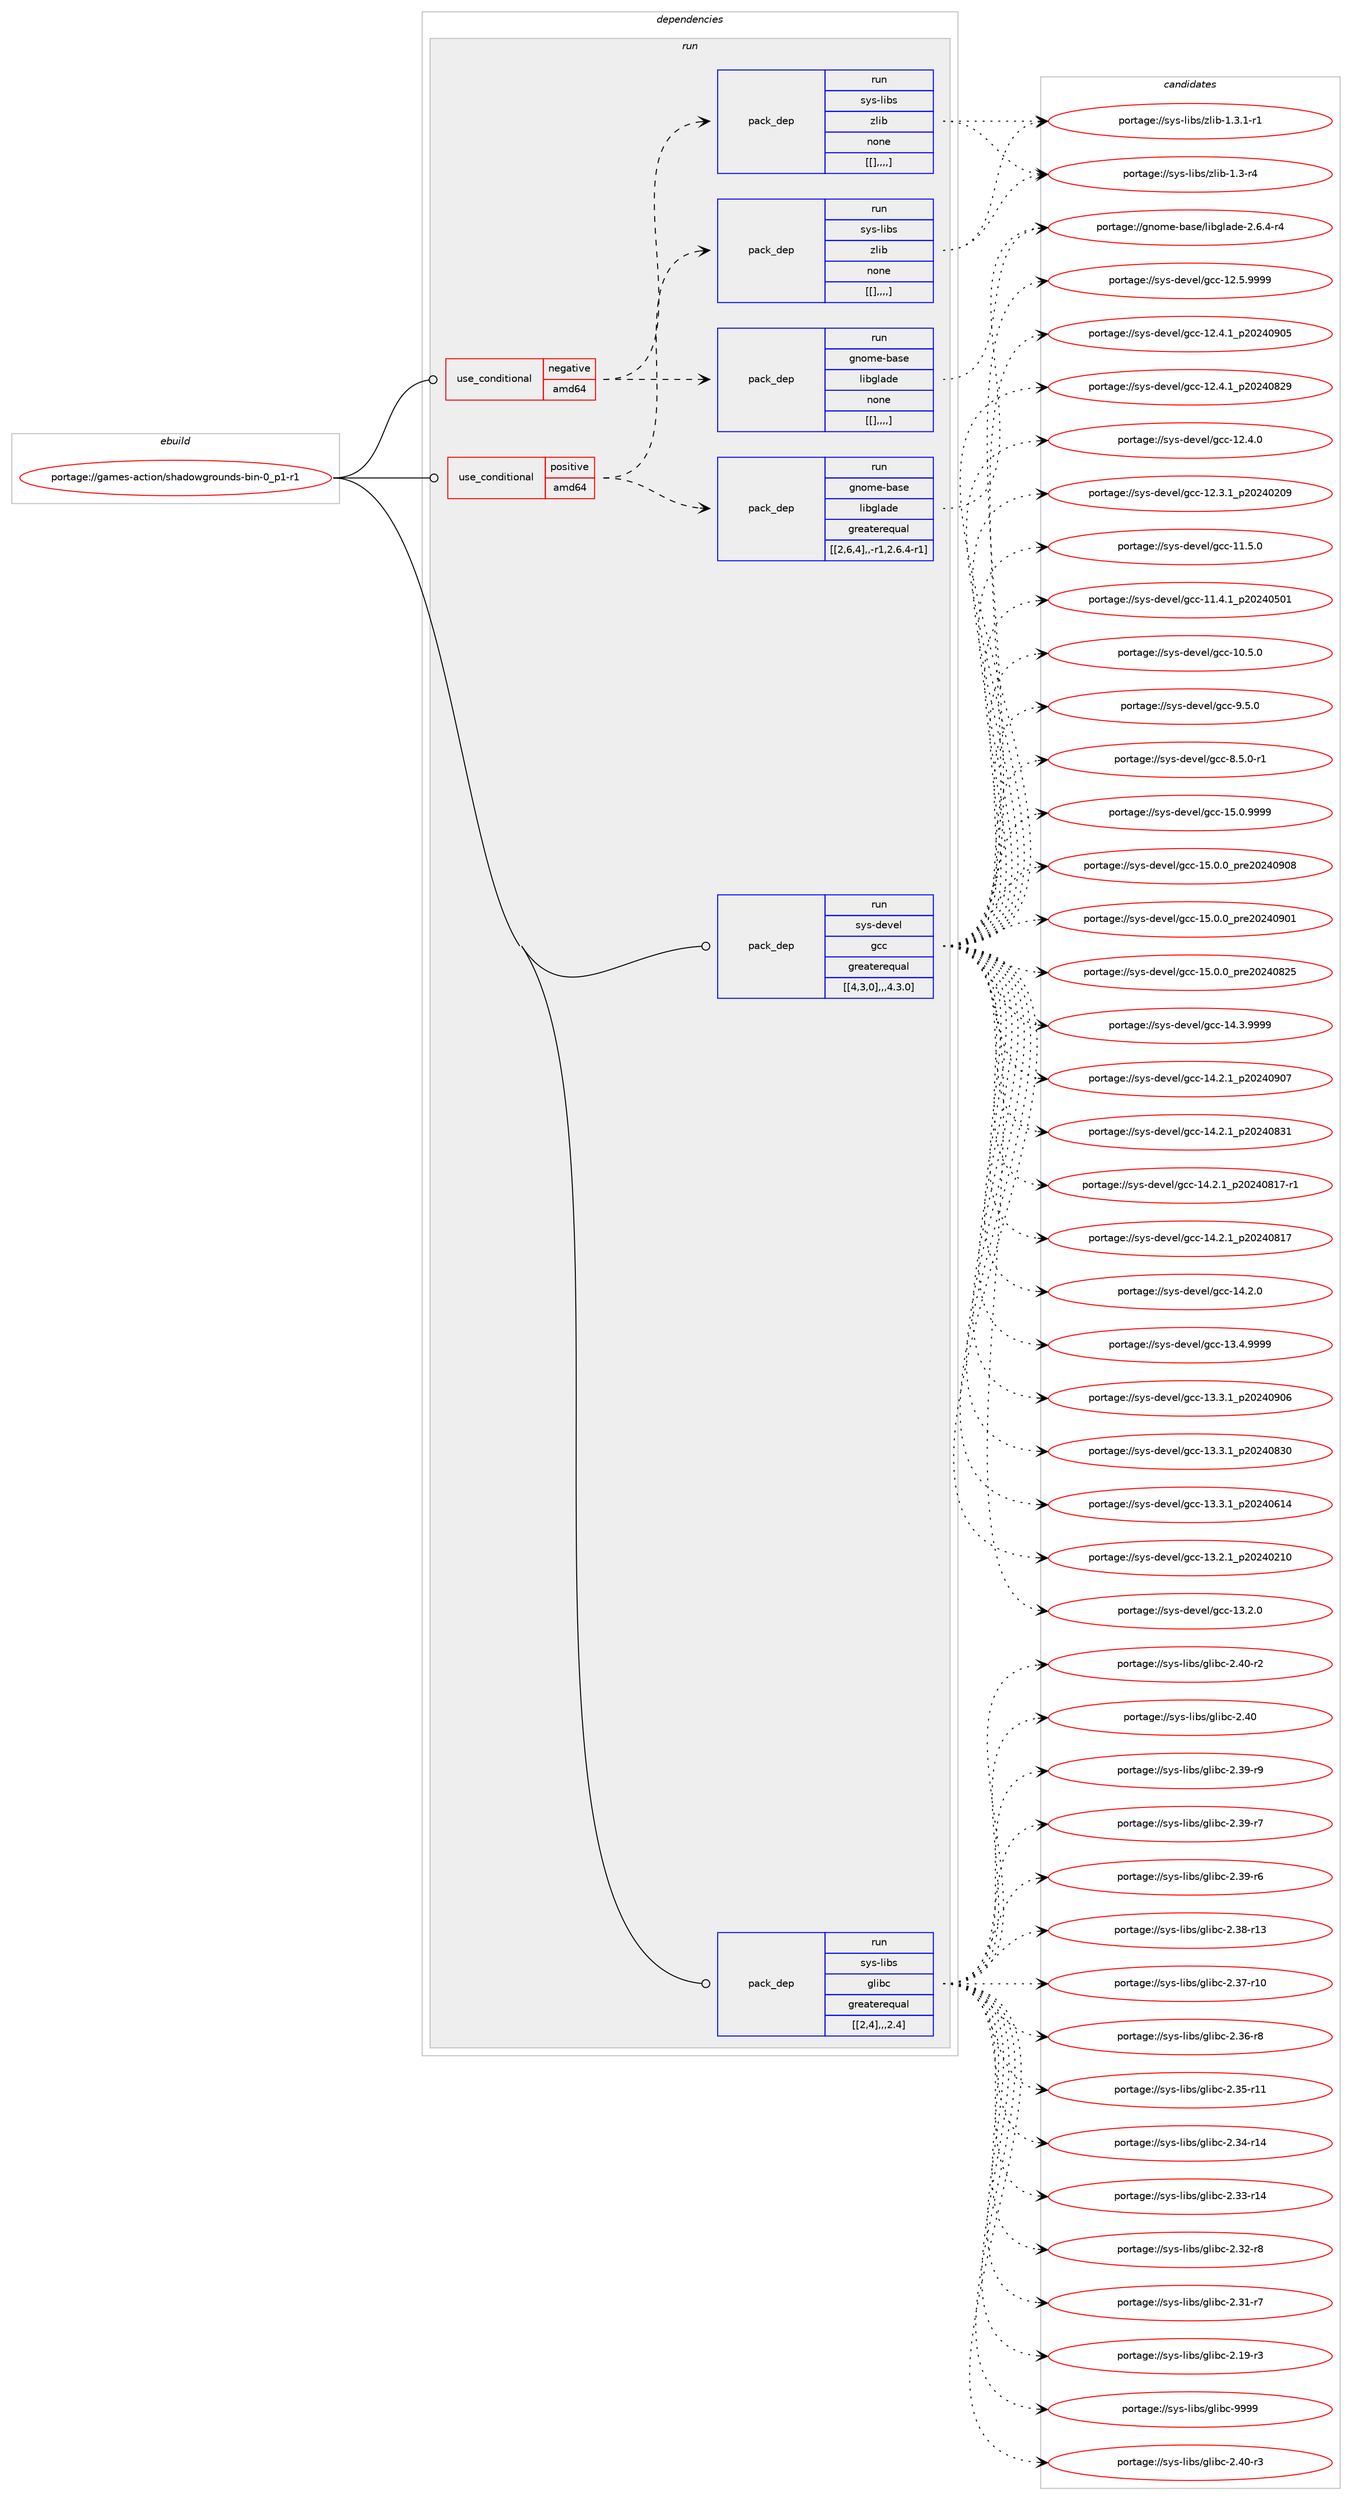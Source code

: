 digraph prolog {

# *************
# Graph options
# *************

newrank=true;
concentrate=true;
compound=true;
graph [rankdir=LR,fontname=Helvetica,fontsize=10,ranksep=1.5];#, ranksep=2.5, nodesep=0.2];
edge  [arrowhead=vee];
node  [fontname=Helvetica,fontsize=10];

# **********
# The ebuild
# **********

subgraph cluster_leftcol {
color=gray;
label=<<i>ebuild</i>>;
id [label="portage://games-action/shadowgrounds-bin-0_p1-r1", color=red, width=4, href="../games-action/shadowgrounds-bin-0_p1-r1.svg"];
}

# ****************
# The dependencies
# ****************

subgraph cluster_midcol {
color=gray;
label=<<i>dependencies</i>>;
subgraph cluster_compile {
fillcolor="#eeeeee";
style=filled;
label=<<i>compile</i>>;
}
subgraph cluster_compileandrun {
fillcolor="#eeeeee";
style=filled;
label=<<i>compile and run</i>>;
}
subgraph cluster_run {
fillcolor="#eeeeee";
style=filled;
label=<<i>run</i>>;
subgraph cond64649 {
dependency227928 [label=<<TABLE BORDER="0" CELLBORDER="1" CELLSPACING="0" CELLPADDING="4"><TR><TD ROWSPAN="3" CELLPADDING="10">use_conditional</TD></TR><TR><TD>negative</TD></TR><TR><TD>amd64</TD></TR></TABLE>>, shape=none, color=red];
subgraph pack161809 {
dependency227929 [label=<<TABLE BORDER="0" CELLBORDER="1" CELLSPACING="0" CELLPADDING="4" WIDTH="220"><TR><TD ROWSPAN="6" CELLPADDING="30">pack_dep</TD></TR><TR><TD WIDTH="110">run</TD></TR><TR><TD>gnome-base</TD></TR><TR><TD>libglade</TD></TR><TR><TD>none</TD></TR><TR><TD>[[],,,,]</TD></TR></TABLE>>, shape=none, color=blue];
}
dependency227928:e -> dependency227929:w [weight=20,style="dashed",arrowhead="vee"];
subgraph pack161810 {
dependency227930 [label=<<TABLE BORDER="0" CELLBORDER="1" CELLSPACING="0" CELLPADDING="4" WIDTH="220"><TR><TD ROWSPAN="6" CELLPADDING="30">pack_dep</TD></TR><TR><TD WIDTH="110">run</TD></TR><TR><TD>sys-libs</TD></TR><TR><TD>zlib</TD></TR><TR><TD>none</TD></TR><TR><TD>[[],,,,]</TD></TR></TABLE>>, shape=none, color=blue];
}
dependency227928:e -> dependency227930:w [weight=20,style="dashed",arrowhead="vee"];
}
id:e -> dependency227928:w [weight=20,style="solid",arrowhead="odot"];
subgraph cond64650 {
dependency227931 [label=<<TABLE BORDER="0" CELLBORDER="1" CELLSPACING="0" CELLPADDING="4"><TR><TD ROWSPAN="3" CELLPADDING="10">use_conditional</TD></TR><TR><TD>positive</TD></TR><TR><TD>amd64</TD></TR></TABLE>>, shape=none, color=red];
subgraph pack161811 {
dependency227932 [label=<<TABLE BORDER="0" CELLBORDER="1" CELLSPACING="0" CELLPADDING="4" WIDTH="220"><TR><TD ROWSPAN="6" CELLPADDING="30">pack_dep</TD></TR><TR><TD WIDTH="110">run</TD></TR><TR><TD>gnome-base</TD></TR><TR><TD>libglade</TD></TR><TR><TD>greaterequal</TD></TR><TR><TD>[[2,6,4],,-r1,2.6.4-r1]</TD></TR></TABLE>>, shape=none, color=blue];
}
dependency227931:e -> dependency227932:w [weight=20,style="dashed",arrowhead="vee"];
subgraph pack161812 {
dependency227933 [label=<<TABLE BORDER="0" CELLBORDER="1" CELLSPACING="0" CELLPADDING="4" WIDTH="220"><TR><TD ROWSPAN="6" CELLPADDING="30">pack_dep</TD></TR><TR><TD WIDTH="110">run</TD></TR><TR><TD>sys-libs</TD></TR><TR><TD>zlib</TD></TR><TR><TD>none</TD></TR><TR><TD>[[],,,,]</TD></TR></TABLE>>, shape=none, color=blue];
}
dependency227931:e -> dependency227933:w [weight=20,style="dashed",arrowhead="vee"];
}
id:e -> dependency227931:w [weight=20,style="solid",arrowhead="odot"];
subgraph pack161813 {
dependency227934 [label=<<TABLE BORDER="0" CELLBORDER="1" CELLSPACING="0" CELLPADDING="4" WIDTH="220"><TR><TD ROWSPAN="6" CELLPADDING="30">pack_dep</TD></TR><TR><TD WIDTH="110">run</TD></TR><TR><TD>sys-devel</TD></TR><TR><TD>gcc</TD></TR><TR><TD>greaterequal</TD></TR><TR><TD>[[4,3,0],,,4.3.0]</TD></TR></TABLE>>, shape=none, color=blue];
}
id:e -> dependency227934:w [weight=20,style="solid",arrowhead="odot"];
subgraph pack161814 {
dependency227935 [label=<<TABLE BORDER="0" CELLBORDER="1" CELLSPACING="0" CELLPADDING="4" WIDTH="220"><TR><TD ROWSPAN="6" CELLPADDING="30">pack_dep</TD></TR><TR><TD WIDTH="110">run</TD></TR><TR><TD>sys-libs</TD></TR><TR><TD>glibc</TD></TR><TR><TD>greaterequal</TD></TR><TR><TD>[[2,4],,,2.4]</TD></TR></TABLE>>, shape=none, color=blue];
}
id:e -> dependency227935:w [weight=20,style="solid",arrowhead="odot"];
}
}

# **************
# The candidates
# **************

subgraph cluster_choices {
rank=same;
color=gray;
label=<<i>candidates</i>>;

subgraph choice161809 {
color=black;
nodesep=1;
choice1031101111091014598971151014710810598103108971001014550465446524511452 [label="portage://gnome-base/libglade-2.6.4-r4", color=red, width=4,href="../gnome-base/libglade-2.6.4-r4.svg"];
dependency227929:e -> choice1031101111091014598971151014710810598103108971001014550465446524511452:w [style=dotted,weight="100"];
}
subgraph choice161810 {
color=black;
nodesep=1;
choice115121115451081059811547122108105984549465146494511449 [label="portage://sys-libs/zlib-1.3.1-r1", color=red, width=4,href="../sys-libs/zlib-1.3.1-r1.svg"];
choice11512111545108105981154712210810598454946514511452 [label="portage://sys-libs/zlib-1.3-r4", color=red, width=4,href="../sys-libs/zlib-1.3-r4.svg"];
dependency227930:e -> choice115121115451081059811547122108105984549465146494511449:w [style=dotted,weight="100"];
dependency227930:e -> choice11512111545108105981154712210810598454946514511452:w [style=dotted,weight="100"];
}
subgraph choice161811 {
color=black;
nodesep=1;
choice1031101111091014598971151014710810598103108971001014550465446524511452 [label="portage://gnome-base/libglade-2.6.4-r4", color=red, width=4,href="../gnome-base/libglade-2.6.4-r4.svg"];
dependency227932:e -> choice1031101111091014598971151014710810598103108971001014550465446524511452:w [style=dotted,weight="100"];
}
subgraph choice161812 {
color=black;
nodesep=1;
choice115121115451081059811547122108105984549465146494511449 [label="portage://sys-libs/zlib-1.3.1-r1", color=red, width=4,href="../sys-libs/zlib-1.3.1-r1.svg"];
choice11512111545108105981154712210810598454946514511452 [label="portage://sys-libs/zlib-1.3-r4", color=red, width=4,href="../sys-libs/zlib-1.3-r4.svg"];
dependency227933:e -> choice115121115451081059811547122108105984549465146494511449:w [style=dotted,weight="100"];
dependency227933:e -> choice11512111545108105981154712210810598454946514511452:w [style=dotted,weight="100"];
}
subgraph choice161813 {
color=black;
nodesep=1;
choice1151211154510010111810110847103999945495346484657575757 [label="portage://sys-devel/gcc-15.0.9999", color=red, width=4,href="../sys-devel/gcc-15.0.9999.svg"];
choice1151211154510010111810110847103999945495346484648951121141015048505248574856 [label="portage://sys-devel/gcc-15.0.0_pre20240908", color=red, width=4,href="../sys-devel/gcc-15.0.0_pre20240908.svg"];
choice1151211154510010111810110847103999945495346484648951121141015048505248574849 [label="portage://sys-devel/gcc-15.0.0_pre20240901", color=red, width=4,href="../sys-devel/gcc-15.0.0_pre20240901.svg"];
choice1151211154510010111810110847103999945495346484648951121141015048505248565053 [label="portage://sys-devel/gcc-15.0.0_pre20240825", color=red, width=4,href="../sys-devel/gcc-15.0.0_pre20240825.svg"];
choice1151211154510010111810110847103999945495246514657575757 [label="portage://sys-devel/gcc-14.3.9999", color=red, width=4,href="../sys-devel/gcc-14.3.9999.svg"];
choice1151211154510010111810110847103999945495246504649951125048505248574855 [label="portage://sys-devel/gcc-14.2.1_p20240907", color=red, width=4,href="../sys-devel/gcc-14.2.1_p20240907.svg"];
choice1151211154510010111810110847103999945495246504649951125048505248565149 [label="portage://sys-devel/gcc-14.2.1_p20240831", color=red, width=4,href="../sys-devel/gcc-14.2.1_p20240831.svg"];
choice11512111545100101118101108471039999454952465046499511250485052485649554511449 [label="portage://sys-devel/gcc-14.2.1_p20240817-r1", color=red, width=4,href="../sys-devel/gcc-14.2.1_p20240817-r1.svg"];
choice1151211154510010111810110847103999945495246504649951125048505248564955 [label="portage://sys-devel/gcc-14.2.1_p20240817", color=red, width=4,href="../sys-devel/gcc-14.2.1_p20240817.svg"];
choice1151211154510010111810110847103999945495246504648 [label="portage://sys-devel/gcc-14.2.0", color=red, width=4,href="../sys-devel/gcc-14.2.0.svg"];
choice1151211154510010111810110847103999945495146524657575757 [label="portage://sys-devel/gcc-13.4.9999", color=red, width=4,href="../sys-devel/gcc-13.4.9999.svg"];
choice1151211154510010111810110847103999945495146514649951125048505248574854 [label="portage://sys-devel/gcc-13.3.1_p20240906", color=red, width=4,href="../sys-devel/gcc-13.3.1_p20240906.svg"];
choice1151211154510010111810110847103999945495146514649951125048505248565148 [label="portage://sys-devel/gcc-13.3.1_p20240830", color=red, width=4,href="../sys-devel/gcc-13.3.1_p20240830.svg"];
choice1151211154510010111810110847103999945495146514649951125048505248544952 [label="portage://sys-devel/gcc-13.3.1_p20240614", color=red, width=4,href="../sys-devel/gcc-13.3.1_p20240614.svg"];
choice1151211154510010111810110847103999945495146504649951125048505248504948 [label="portage://sys-devel/gcc-13.2.1_p20240210", color=red, width=4,href="../sys-devel/gcc-13.2.1_p20240210.svg"];
choice1151211154510010111810110847103999945495146504648 [label="portage://sys-devel/gcc-13.2.0", color=red, width=4,href="../sys-devel/gcc-13.2.0.svg"];
choice1151211154510010111810110847103999945495046534657575757 [label="portage://sys-devel/gcc-12.5.9999", color=red, width=4,href="../sys-devel/gcc-12.5.9999.svg"];
choice1151211154510010111810110847103999945495046524649951125048505248574853 [label="portage://sys-devel/gcc-12.4.1_p20240905", color=red, width=4,href="../sys-devel/gcc-12.4.1_p20240905.svg"];
choice1151211154510010111810110847103999945495046524649951125048505248565057 [label="portage://sys-devel/gcc-12.4.1_p20240829", color=red, width=4,href="../sys-devel/gcc-12.4.1_p20240829.svg"];
choice1151211154510010111810110847103999945495046524648 [label="portage://sys-devel/gcc-12.4.0", color=red, width=4,href="../sys-devel/gcc-12.4.0.svg"];
choice1151211154510010111810110847103999945495046514649951125048505248504857 [label="portage://sys-devel/gcc-12.3.1_p20240209", color=red, width=4,href="../sys-devel/gcc-12.3.1_p20240209.svg"];
choice1151211154510010111810110847103999945494946534648 [label="portage://sys-devel/gcc-11.5.0", color=red, width=4,href="../sys-devel/gcc-11.5.0.svg"];
choice1151211154510010111810110847103999945494946524649951125048505248534849 [label="portage://sys-devel/gcc-11.4.1_p20240501", color=red, width=4,href="../sys-devel/gcc-11.4.1_p20240501.svg"];
choice1151211154510010111810110847103999945494846534648 [label="portage://sys-devel/gcc-10.5.0", color=red, width=4,href="../sys-devel/gcc-10.5.0.svg"];
choice11512111545100101118101108471039999455746534648 [label="portage://sys-devel/gcc-9.5.0", color=red, width=4,href="../sys-devel/gcc-9.5.0.svg"];
choice115121115451001011181011084710399994556465346484511449 [label="portage://sys-devel/gcc-8.5.0-r1", color=red, width=4,href="../sys-devel/gcc-8.5.0-r1.svg"];
dependency227934:e -> choice1151211154510010111810110847103999945495346484657575757:w [style=dotted,weight="100"];
dependency227934:e -> choice1151211154510010111810110847103999945495346484648951121141015048505248574856:w [style=dotted,weight="100"];
dependency227934:e -> choice1151211154510010111810110847103999945495346484648951121141015048505248574849:w [style=dotted,weight="100"];
dependency227934:e -> choice1151211154510010111810110847103999945495346484648951121141015048505248565053:w [style=dotted,weight="100"];
dependency227934:e -> choice1151211154510010111810110847103999945495246514657575757:w [style=dotted,weight="100"];
dependency227934:e -> choice1151211154510010111810110847103999945495246504649951125048505248574855:w [style=dotted,weight="100"];
dependency227934:e -> choice1151211154510010111810110847103999945495246504649951125048505248565149:w [style=dotted,weight="100"];
dependency227934:e -> choice11512111545100101118101108471039999454952465046499511250485052485649554511449:w [style=dotted,weight="100"];
dependency227934:e -> choice1151211154510010111810110847103999945495246504649951125048505248564955:w [style=dotted,weight="100"];
dependency227934:e -> choice1151211154510010111810110847103999945495246504648:w [style=dotted,weight="100"];
dependency227934:e -> choice1151211154510010111810110847103999945495146524657575757:w [style=dotted,weight="100"];
dependency227934:e -> choice1151211154510010111810110847103999945495146514649951125048505248574854:w [style=dotted,weight="100"];
dependency227934:e -> choice1151211154510010111810110847103999945495146514649951125048505248565148:w [style=dotted,weight="100"];
dependency227934:e -> choice1151211154510010111810110847103999945495146514649951125048505248544952:w [style=dotted,weight="100"];
dependency227934:e -> choice1151211154510010111810110847103999945495146504649951125048505248504948:w [style=dotted,weight="100"];
dependency227934:e -> choice1151211154510010111810110847103999945495146504648:w [style=dotted,weight="100"];
dependency227934:e -> choice1151211154510010111810110847103999945495046534657575757:w [style=dotted,weight="100"];
dependency227934:e -> choice1151211154510010111810110847103999945495046524649951125048505248574853:w [style=dotted,weight="100"];
dependency227934:e -> choice1151211154510010111810110847103999945495046524649951125048505248565057:w [style=dotted,weight="100"];
dependency227934:e -> choice1151211154510010111810110847103999945495046524648:w [style=dotted,weight="100"];
dependency227934:e -> choice1151211154510010111810110847103999945495046514649951125048505248504857:w [style=dotted,weight="100"];
dependency227934:e -> choice1151211154510010111810110847103999945494946534648:w [style=dotted,weight="100"];
dependency227934:e -> choice1151211154510010111810110847103999945494946524649951125048505248534849:w [style=dotted,weight="100"];
dependency227934:e -> choice1151211154510010111810110847103999945494846534648:w [style=dotted,weight="100"];
dependency227934:e -> choice11512111545100101118101108471039999455746534648:w [style=dotted,weight="100"];
dependency227934:e -> choice115121115451001011181011084710399994556465346484511449:w [style=dotted,weight="100"];
}
subgraph choice161814 {
color=black;
nodesep=1;
choice11512111545108105981154710310810598994557575757 [label="portage://sys-libs/glibc-9999", color=red, width=4,href="../sys-libs/glibc-9999.svg"];
choice115121115451081059811547103108105989945504652484511451 [label="portage://sys-libs/glibc-2.40-r3", color=red, width=4,href="../sys-libs/glibc-2.40-r3.svg"];
choice115121115451081059811547103108105989945504652484511450 [label="portage://sys-libs/glibc-2.40-r2", color=red, width=4,href="../sys-libs/glibc-2.40-r2.svg"];
choice11512111545108105981154710310810598994550465248 [label="portage://sys-libs/glibc-2.40", color=red, width=4,href="../sys-libs/glibc-2.40.svg"];
choice115121115451081059811547103108105989945504651574511457 [label="portage://sys-libs/glibc-2.39-r9", color=red, width=4,href="../sys-libs/glibc-2.39-r9.svg"];
choice115121115451081059811547103108105989945504651574511455 [label="portage://sys-libs/glibc-2.39-r7", color=red, width=4,href="../sys-libs/glibc-2.39-r7.svg"];
choice115121115451081059811547103108105989945504651574511454 [label="portage://sys-libs/glibc-2.39-r6", color=red, width=4,href="../sys-libs/glibc-2.39-r6.svg"];
choice11512111545108105981154710310810598994550465156451144951 [label="portage://sys-libs/glibc-2.38-r13", color=red, width=4,href="../sys-libs/glibc-2.38-r13.svg"];
choice11512111545108105981154710310810598994550465155451144948 [label="portage://sys-libs/glibc-2.37-r10", color=red, width=4,href="../sys-libs/glibc-2.37-r10.svg"];
choice115121115451081059811547103108105989945504651544511456 [label="portage://sys-libs/glibc-2.36-r8", color=red, width=4,href="../sys-libs/glibc-2.36-r8.svg"];
choice11512111545108105981154710310810598994550465153451144949 [label="portage://sys-libs/glibc-2.35-r11", color=red, width=4,href="../sys-libs/glibc-2.35-r11.svg"];
choice11512111545108105981154710310810598994550465152451144952 [label="portage://sys-libs/glibc-2.34-r14", color=red, width=4,href="../sys-libs/glibc-2.34-r14.svg"];
choice11512111545108105981154710310810598994550465151451144952 [label="portage://sys-libs/glibc-2.33-r14", color=red, width=4,href="../sys-libs/glibc-2.33-r14.svg"];
choice115121115451081059811547103108105989945504651504511456 [label="portage://sys-libs/glibc-2.32-r8", color=red, width=4,href="../sys-libs/glibc-2.32-r8.svg"];
choice115121115451081059811547103108105989945504651494511455 [label="portage://sys-libs/glibc-2.31-r7", color=red, width=4,href="../sys-libs/glibc-2.31-r7.svg"];
choice115121115451081059811547103108105989945504649574511451 [label="portage://sys-libs/glibc-2.19-r3", color=red, width=4,href="../sys-libs/glibc-2.19-r3.svg"];
dependency227935:e -> choice11512111545108105981154710310810598994557575757:w [style=dotted,weight="100"];
dependency227935:e -> choice115121115451081059811547103108105989945504652484511451:w [style=dotted,weight="100"];
dependency227935:e -> choice115121115451081059811547103108105989945504652484511450:w [style=dotted,weight="100"];
dependency227935:e -> choice11512111545108105981154710310810598994550465248:w [style=dotted,weight="100"];
dependency227935:e -> choice115121115451081059811547103108105989945504651574511457:w [style=dotted,weight="100"];
dependency227935:e -> choice115121115451081059811547103108105989945504651574511455:w [style=dotted,weight="100"];
dependency227935:e -> choice115121115451081059811547103108105989945504651574511454:w [style=dotted,weight="100"];
dependency227935:e -> choice11512111545108105981154710310810598994550465156451144951:w [style=dotted,weight="100"];
dependency227935:e -> choice11512111545108105981154710310810598994550465155451144948:w [style=dotted,weight="100"];
dependency227935:e -> choice115121115451081059811547103108105989945504651544511456:w [style=dotted,weight="100"];
dependency227935:e -> choice11512111545108105981154710310810598994550465153451144949:w [style=dotted,weight="100"];
dependency227935:e -> choice11512111545108105981154710310810598994550465152451144952:w [style=dotted,weight="100"];
dependency227935:e -> choice11512111545108105981154710310810598994550465151451144952:w [style=dotted,weight="100"];
dependency227935:e -> choice115121115451081059811547103108105989945504651504511456:w [style=dotted,weight="100"];
dependency227935:e -> choice115121115451081059811547103108105989945504651494511455:w [style=dotted,weight="100"];
dependency227935:e -> choice115121115451081059811547103108105989945504649574511451:w [style=dotted,weight="100"];
}
}

}
